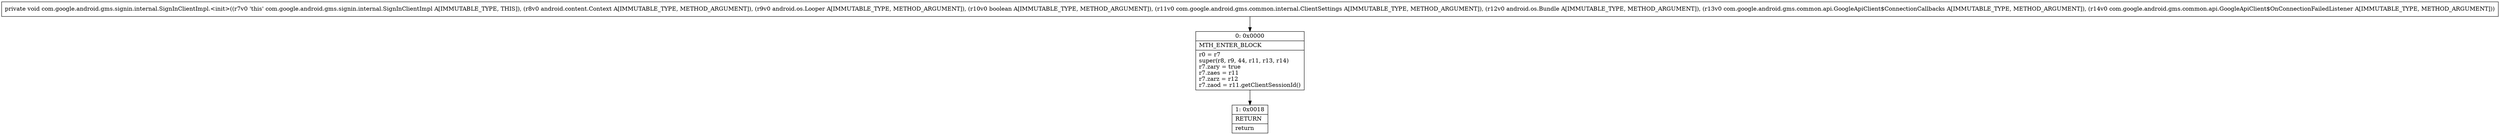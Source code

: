 digraph "CFG forcom.google.android.gms.signin.internal.SignInClientImpl.\<init\>(Landroid\/content\/Context;Landroid\/os\/Looper;ZLcom\/google\/android\/gms\/common\/internal\/ClientSettings;Landroid\/os\/Bundle;Lcom\/google\/android\/gms\/common\/api\/GoogleApiClient$ConnectionCallbacks;Lcom\/google\/android\/gms\/common\/api\/GoogleApiClient$OnConnectionFailedListener;)V" {
Node_0 [shape=record,label="{0\:\ 0x0000|MTH_ENTER_BLOCK\l|r0 = r7\lsuper(r8, r9, 44, r11, r13, r14)\lr7.zary = true\lr7.zaes = r11\lr7.zarz = r12\lr7.zaod = r11.getClientSessionId()\l}"];
Node_1 [shape=record,label="{1\:\ 0x0018|RETURN\l|return\l}"];
MethodNode[shape=record,label="{private void com.google.android.gms.signin.internal.SignInClientImpl.\<init\>((r7v0 'this' com.google.android.gms.signin.internal.SignInClientImpl A[IMMUTABLE_TYPE, THIS]), (r8v0 android.content.Context A[IMMUTABLE_TYPE, METHOD_ARGUMENT]), (r9v0 android.os.Looper A[IMMUTABLE_TYPE, METHOD_ARGUMENT]), (r10v0 boolean A[IMMUTABLE_TYPE, METHOD_ARGUMENT]), (r11v0 com.google.android.gms.common.internal.ClientSettings A[IMMUTABLE_TYPE, METHOD_ARGUMENT]), (r12v0 android.os.Bundle A[IMMUTABLE_TYPE, METHOD_ARGUMENT]), (r13v0 com.google.android.gms.common.api.GoogleApiClient$ConnectionCallbacks A[IMMUTABLE_TYPE, METHOD_ARGUMENT]), (r14v0 com.google.android.gms.common.api.GoogleApiClient$OnConnectionFailedListener A[IMMUTABLE_TYPE, METHOD_ARGUMENT])) }"];
MethodNode -> Node_0;
Node_0 -> Node_1;
}

